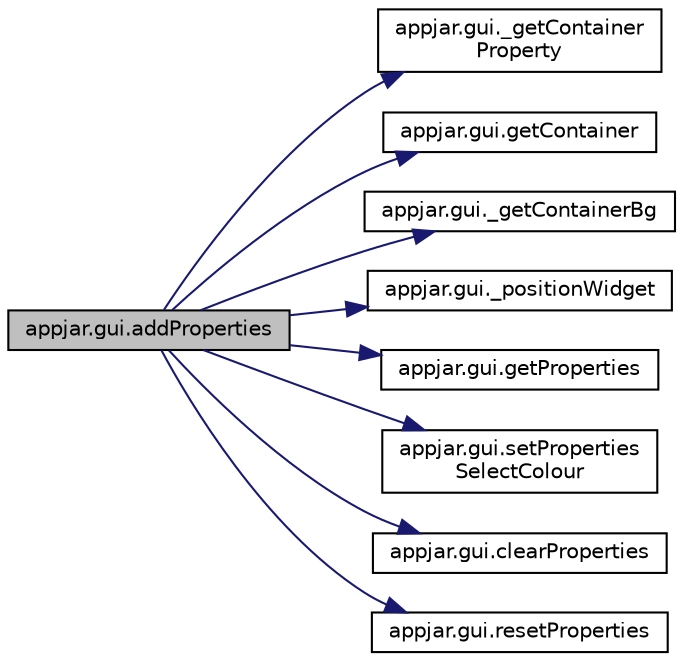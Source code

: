 digraph "appjar.gui.addProperties"
{
  edge [fontname="Helvetica",fontsize="10",labelfontname="Helvetica",labelfontsize="10"];
  node [fontname="Helvetica",fontsize="10",shape=record];
  rankdir="LR";
  Node696 [label="appjar.gui.addProperties",height=0.2,width=0.4,color="black", fillcolor="grey75", style="filled", fontcolor="black"];
  Node696 -> Node697 [color="midnightblue",fontsize="10",style="solid",fontname="Helvetica"];
  Node697 [label="appjar.gui._getContainer\lProperty",height=0.2,width=0.4,color="black", fillcolor="white", style="filled",URL="$classappjar_1_1gui.html#aa5d65e2282cfbe0a4b963b369e7d4e51"];
  Node696 -> Node698 [color="midnightblue",fontsize="10",style="solid",fontname="Helvetica"];
  Node698 [label="appjar.gui.getContainer",height=0.2,width=0.4,color="black", fillcolor="white", style="filled",URL="$classappjar_1_1gui.html#a2e8ea27bae5f6758257be218c8279b56"];
  Node696 -> Node699 [color="midnightblue",fontsize="10",style="solid",fontname="Helvetica"];
  Node699 [label="appjar.gui._getContainerBg",height=0.2,width=0.4,color="black", fillcolor="white", style="filled",URL="$classappjar_1_1gui.html#a120b8d0d6e0b536ac8735df1ffefd37a"];
  Node696 -> Node700 [color="midnightblue",fontsize="10",style="solid",fontname="Helvetica"];
  Node700 [label="appjar.gui._positionWidget",height=0.2,width=0.4,color="black", fillcolor="white", style="filled",URL="$classappjar_1_1gui.html#a073b1298767aeb92dd77b77cb6000e8c"];
  Node696 -> Node701 [color="midnightblue",fontsize="10",style="solid",fontname="Helvetica"];
  Node701 [label="appjar.gui.getProperties",height=0.2,width=0.4,color="black", fillcolor="white", style="filled",URL="$classappjar_1_1gui.html#a834d86a8a16a1eec6a63c7a78f79cc95"];
  Node696 -> Node702 [color="midnightblue",fontsize="10",style="solid",fontname="Helvetica"];
  Node702 [label="appjar.gui.setProperties\lSelectColour",height=0.2,width=0.4,color="black", fillcolor="white", style="filled",URL="$classappjar_1_1gui.html#a1625708eb226fbdec03eac570a97a82b"];
  Node696 -> Node703 [color="midnightblue",fontsize="10",style="solid",fontname="Helvetica"];
  Node703 [label="appjar.gui.clearProperties",height=0.2,width=0.4,color="black", fillcolor="white", style="filled",URL="$classappjar_1_1gui.html#a2f207e510b3885a33812675731cb7d1b"];
  Node696 -> Node704 [color="midnightblue",fontsize="10",style="solid",fontname="Helvetica"];
  Node704 [label="appjar.gui.resetProperties",height=0.2,width=0.4,color="black", fillcolor="white", style="filled",URL="$classappjar_1_1gui.html#a18e0416d4d15b4d04324a7c669273df7"];
}

